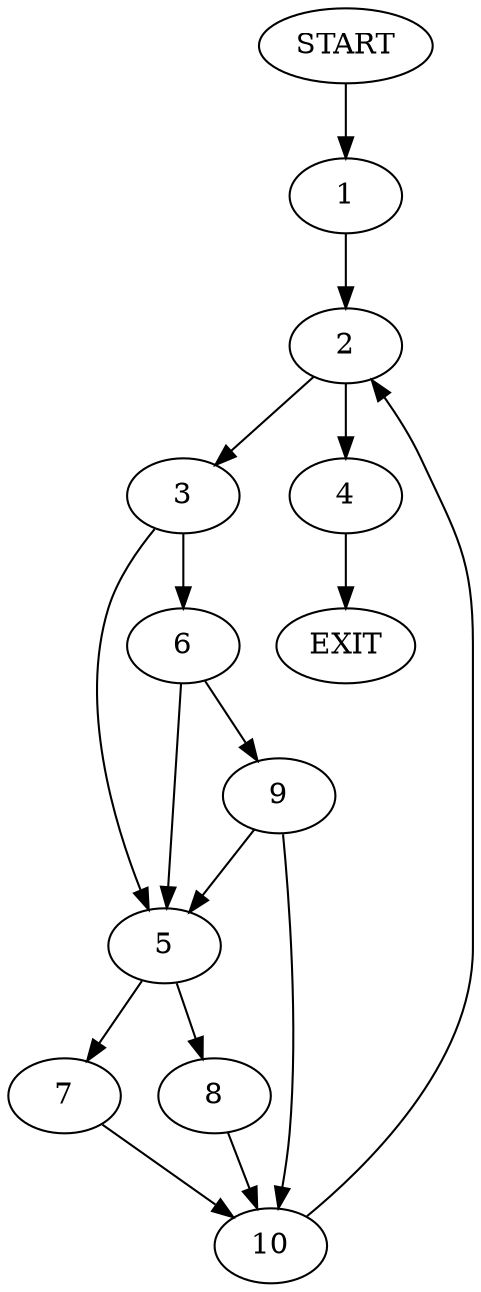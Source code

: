 digraph {
0 [label="START"];
1;
2;
3;
4;
5;
6;
7;
8;
9;
10;
11 [label="EXIT"];
0 -> 1;
1 -> 2;
2 -> 3;
2 -> 4;
3 -> 5;
3 -> 6;
4 -> 11;
5 -> 7;
5 -> 8;
6 -> 9;
6 -> 5;
9 -> 10;
9 -> 5;
10 -> 2;
8 -> 10;
7 -> 10;
}